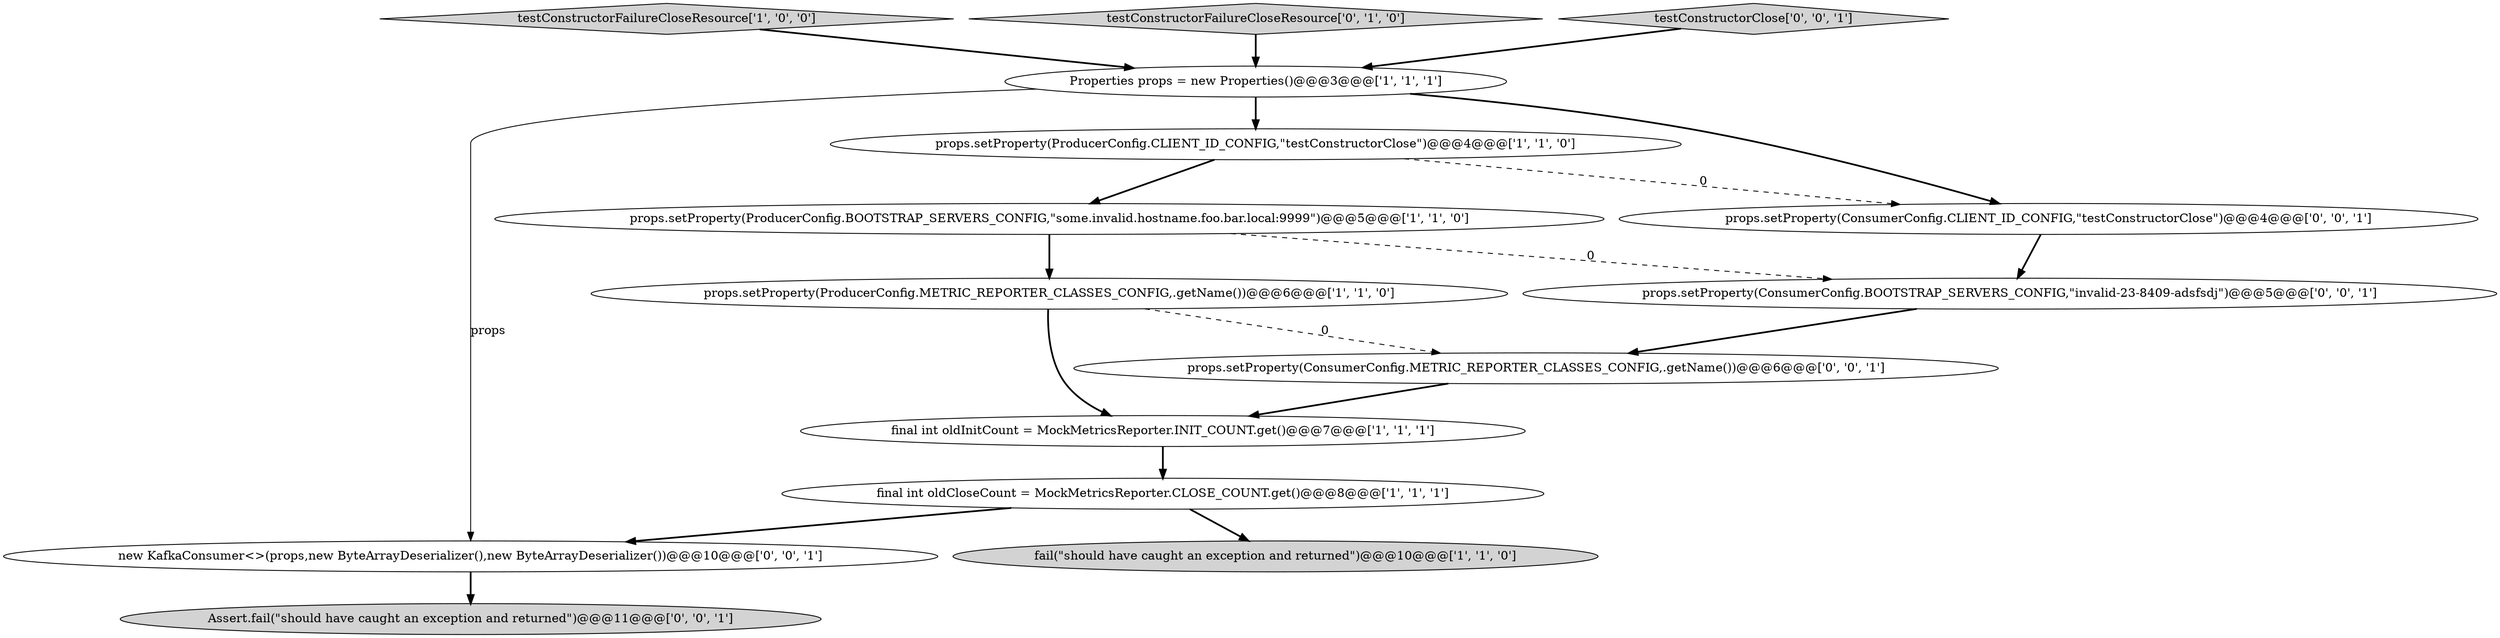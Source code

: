 digraph {
13 [style = filled, label = "props.setProperty(ConsumerConfig.METRIC_REPORTER_CLASSES_CONFIG,.getName())@@@6@@@['0', '0', '1']", fillcolor = white, shape = ellipse image = "AAA0AAABBB3BBB"];
3 [style = filled, label = "props.setProperty(ProducerConfig.METRIC_REPORTER_CLASSES_CONFIG,.getName())@@@6@@@['1', '1', '0']", fillcolor = white, shape = ellipse image = "AAA0AAABBB1BBB"];
6 [style = filled, label = "final int oldCloseCount = MockMetricsReporter.CLOSE_COUNT.get()@@@8@@@['1', '1', '1']", fillcolor = white, shape = ellipse image = "AAA0AAABBB1BBB"];
10 [style = filled, label = "new KafkaConsumer<>(props,new ByteArrayDeserializer(),new ByteArrayDeserializer())@@@10@@@['0', '0', '1']", fillcolor = white, shape = ellipse image = "AAA0AAABBB3BBB"];
7 [style = filled, label = "props.setProperty(ProducerConfig.BOOTSTRAP_SERVERS_CONFIG,\"some.invalid.hostname.foo.bar.local:9999\")@@@5@@@['1', '1', '0']", fillcolor = white, shape = ellipse image = "AAA0AAABBB1BBB"];
0 [style = filled, label = "final int oldInitCount = MockMetricsReporter.INIT_COUNT.get()@@@7@@@['1', '1', '1']", fillcolor = white, shape = ellipse image = "AAA0AAABBB1BBB"];
9 [style = filled, label = "Assert.fail(\"should have caught an exception and returned\")@@@11@@@['0', '0', '1']", fillcolor = lightgray, shape = ellipse image = "AAA0AAABBB3BBB"];
5 [style = filled, label = "testConstructorFailureCloseResource['1', '0', '0']", fillcolor = lightgray, shape = diamond image = "AAA0AAABBB1BBB"];
1 [style = filled, label = "props.setProperty(ProducerConfig.CLIENT_ID_CONFIG,\"testConstructorClose\")@@@4@@@['1', '1', '0']", fillcolor = white, shape = ellipse image = "AAA0AAABBB1BBB"];
2 [style = filled, label = "Properties props = new Properties()@@@3@@@['1', '1', '1']", fillcolor = white, shape = ellipse image = "AAA0AAABBB1BBB"];
4 [style = filled, label = "fail(\"should have caught an exception and returned\")@@@10@@@['1', '1', '0']", fillcolor = lightgray, shape = ellipse image = "AAA0AAABBB1BBB"];
8 [style = filled, label = "testConstructorFailureCloseResource['0', '1', '0']", fillcolor = lightgray, shape = diamond image = "AAA0AAABBB2BBB"];
12 [style = filled, label = "props.setProperty(ConsumerConfig.BOOTSTRAP_SERVERS_CONFIG,\"invalid-23-8409-adsfsdj\")@@@5@@@['0', '0', '1']", fillcolor = white, shape = ellipse image = "AAA0AAABBB3BBB"];
14 [style = filled, label = "testConstructorClose['0', '0', '1']", fillcolor = lightgray, shape = diamond image = "AAA0AAABBB3BBB"];
11 [style = filled, label = "props.setProperty(ConsumerConfig.CLIENT_ID_CONFIG,\"testConstructorClose\")@@@4@@@['0', '0', '1']", fillcolor = white, shape = ellipse image = "AAA0AAABBB3BBB"];
0->6 [style = bold, label=""];
5->2 [style = bold, label=""];
14->2 [style = bold, label=""];
7->12 [style = dashed, label="0"];
10->9 [style = bold, label=""];
8->2 [style = bold, label=""];
1->7 [style = bold, label=""];
11->12 [style = bold, label=""];
1->11 [style = dashed, label="0"];
6->4 [style = bold, label=""];
3->0 [style = bold, label=""];
2->10 [style = solid, label="props"];
2->1 [style = bold, label=""];
3->13 [style = dashed, label="0"];
13->0 [style = bold, label=""];
2->11 [style = bold, label=""];
12->13 [style = bold, label=""];
6->10 [style = bold, label=""];
7->3 [style = bold, label=""];
}
